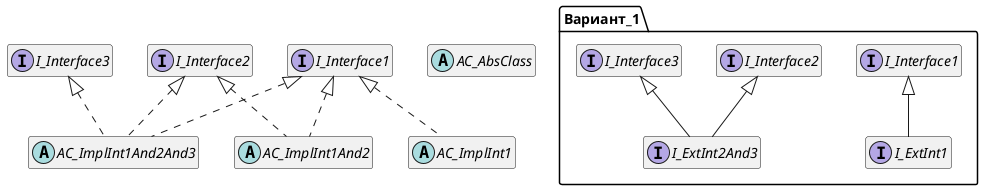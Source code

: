 @startuml
'https://plantuml.com/class-diagram
hide empty members

namespace Вариант_1 {
    interface I_Interface1
    interface I_Interface2
    interface I_Interface3

    interface I_ExtInt1 extends I_Interface1

    interface I_ExtInt2And3 extends I_Interface2
    interface I_ExtInt2And3 extends I_Interface3
}


together {
abstract AC_AbsClass

abstract AC_ImplInt1 implements I_Interface1

abstract AC_ImplInt1And2 implements I_Interface1
abstract AC_ImplInt1And2 implements I_Interface2

abstract AC_ImplInt1And2And3 implements I_Interface1
abstract AC_ImplInt1And2And3 implements I_Interface2
abstract AC_ImplInt1And2And3 implements I_Interface3
}


@enduml